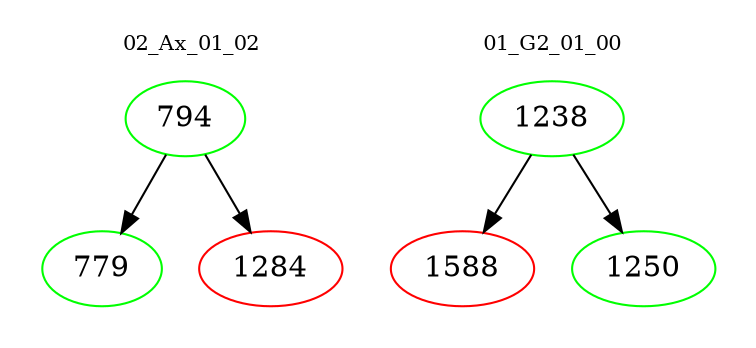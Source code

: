 digraph{
subgraph cluster_0 {
color = white
label = "02_Ax_01_02";
fontsize=10;
T0_794 [label="794", color="green"]
T0_794 -> T0_779 [color="black"]
T0_779 [label="779", color="green"]
T0_794 -> T0_1284 [color="black"]
T0_1284 [label="1284", color="red"]
}
subgraph cluster_1 {
color = white
label = "01_G2_01_00";
fontsize=10;
T1_1238 [label="1238", color="green"]
T1_1238 -> T1_1588 [color="black"]
T1_1588 [label="1588", color="red"]
T1_1238 -> T1_1250 [color="black"]
T1_1250 [label="1250", color="green"]
}
}
